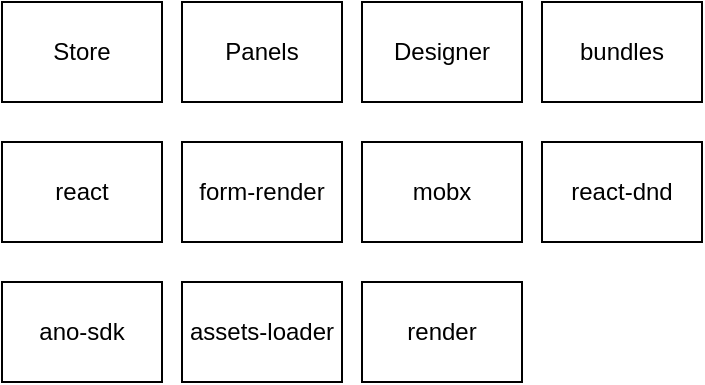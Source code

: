 <mxfile version="14.4.7" type="github">
  <diagram id="6sVc83PK34M-kx0JzMM2" name="Page-1">
    <mxGraphModel dx="1422" dy="762" grid="1" gridSize="10" guides="1" tooltips="1" connect="1" arrows="1" fold="1" page="1" pageScale="1" pageWidth="827" pageHeight="1169" math="0" shadow="0">
      <root>
        <mxCell id="0" />
        <mxCell id="1" parent="0" />
        <mxCell id="swiImJSWuZyiJvht4efO-1" value="Store" style="rounded=0;whiteSpace=wrap;html=1;" vertex="1" parent="1">
          <mxGeometry x="60" y="170" width="80" height="50" as="geometry" />
        </mxCell>
        <mxCell id="swiImJSWuZyiJvht4efO-2" value="Panels" style="rounded=0;whiteSpace=wrap;html=1;" vertex="1" parent="1">
          <mxGeometry x="150" y="170" width="80" height="50" as="geometry" />
        </mxCell>
        <mxCell id="swiImJSWuZyiJvht4efO-3" value="Designer" style="rounded=0;whiteSpace=wrap;html=1;" vertex="1" parent="1">
          <mxGeometry x="240" y="170" width="80" height="50" as="geometry" />
        </mxCell>
        <mxCell id="swiImJSWuZyiJvht4efO-4" value="react" style="rounded=0;whiteSpace=wrap;html=1;" vertex="1" parent="1">
          <mxGeometry x="60" y="240" width="80" height="50" as="geometry" />
        </mxCell>
        <mxCell id="swiImJSWuZyiJvht4efO-5" value="form-render" style="rounded=0;whiteSpace=wrap;html=1;" vertex="1" parent="1">
          <mxGeometry x="150" y="240" width="80" height="50" as="geometry" />
        </mxCell>
        <mxCell id="swiImJSWuZyiJvht4efO-6" value="mobx" style="rounded=0;whiteSpace=wrap;html=1;" vertex="1" parent="1">
          <mxGeometry x="240" y="240" width="80" height="50" as="geometry" />
        </mxCell>
        <mxCell id="swiImJSWuZyiJvht4efO-7" value="react-dnd" style="rounded=0;whiteSpace=wrap;html=1;" vertex="1" parent="1">
          <mxGeometry x="330" y="240" width="80" height="50" as="geometry" />
        </mxCell>
        <mxCell id="swiImJSWuZyiJvht4efO-8" value="bundles" style="rounded=0;whiteSpace=wrap;html=1;" vertex="1" parent="1">
          <mxGeometry x="330" y="170" width="80" height="50" as="geometry" />
        </mxCell>
        <mxCell id="swiImJSWuZyiJvht4efO-9" value="ano-sdk" style="rounded=0;whiteSpace=wrap;html=1;" vertex="1" parent="1">
          <mxGeometry x="60" y="310" width="80" height="50" as="geometry" />
        </mxCell>
        <mxCell id="swiImJSWuZyiJvht4efO-10" value="assets-loader" style="rounded=0;whiteSpace=wrap;html=1;" vertex="1" parent="1">
          <mxGeometry x="150" y="310" width="80" height="50" as="geometry" />
        </mxCell>
        <mxCell id="swiImJSWuZyiJvht4efO-11" value="render" style="rounded=0;whiteSpace=wrap;html=1;" vertex="1" parent="1">
          <mxGeometry x="240" y="310" width="80" height="50" as="geometry" />
        </mxCell>
      </root>
    </mxGraphModel>
  </diagram>
</mxfile>
